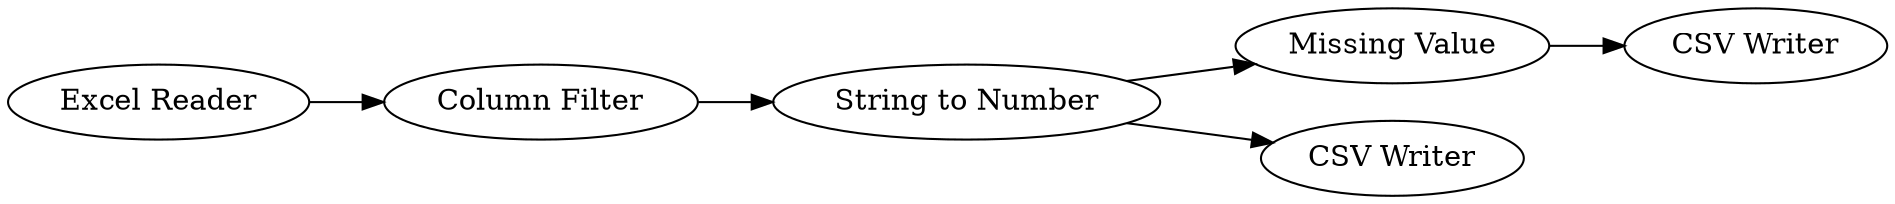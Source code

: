 digraph {
	"-6939847269507759463_5" [label="Missing Value"]
	"-6939847269507759463_2" [label="Column Filter"]
	"-6939847269507759463_6" [label="CSV Writer"]
	"-6939847269507759463_3" [label="String to Number"]
	"-6939847269507759463_1" [label="Excel Reader"]
	"-6939847269507759463_4" [label="CSV Writer"]
	"-6939847269507759463_1" -> "-6939847269507759463_2"
	"-6939847269507759463_3" -> "-6939847269507759463_4"
	"-6939847269507759463_2" -> "-6939847269507759463_3"
	"-6939847269507759463_5" -> "-6939847269507759463_6"
	"-6939847269507759463_3" -> "-6939847269507759463_5"
	rankdir=LR
}
